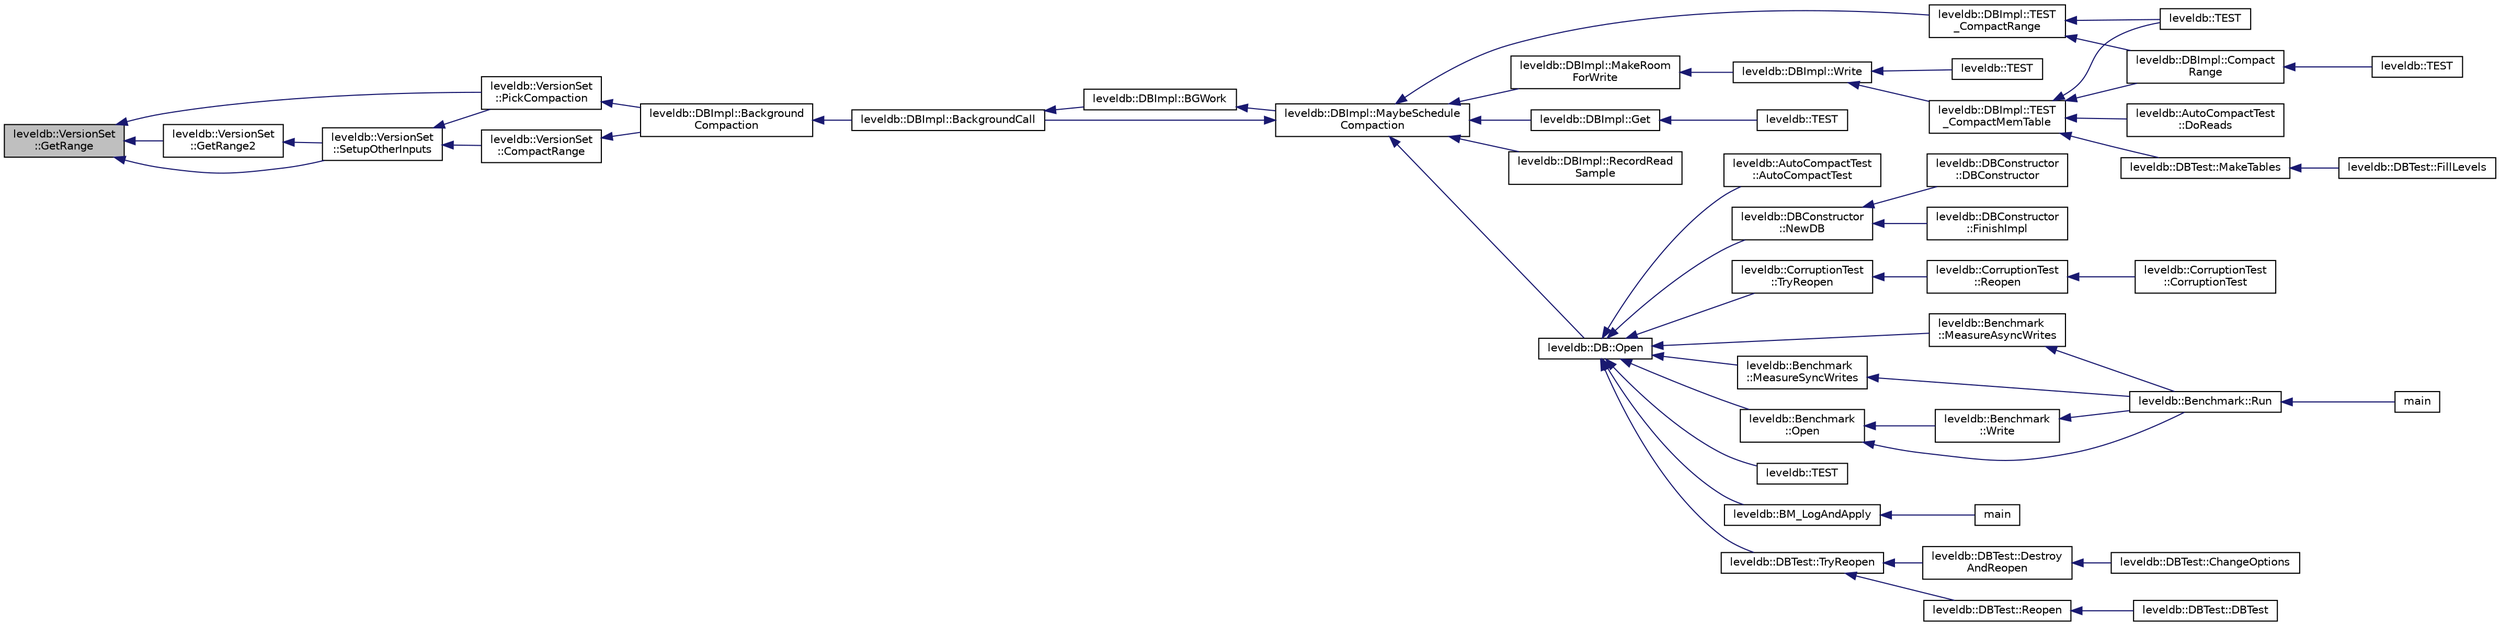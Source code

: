 digraph "leveldb::VersionSet::GetRange"
{
  edge [fontname="Helvetica",fontsize="10",labelfontname="Helvetica",labelfontsize="10"];
  node [fontname="Helvetica",fontsize="10",shape=record];
  rankdir="LR";
  Node1 [label="leveldb::VersionSet\l::GetRange",height=0.2,width=0.4,color="black", fillcolor="grey75", style="filled" fontcolor="black"];
  Node1 -> Node2 [dir="back",color="midnightblue",fontsize="10",style="solid"];
  Node2 [label="leveldb::VersionSet\l::GetRange2",height=0.2,width=0.4,color="black", fillcolor="white", style="filled",URL="$classleveldb_1_1_version_set.html#a558c8e10dd7c19c0354cf2721560840b"];
  Node2 -> Node3 [dir="back",color="midnightblue",fontsize="10",style="solid"];
  Node3 [label="leveldb::VersionSet\l::SetupOtherInputs",height=0.2,width=0.4,color="black", fillcolor="white", style="filled",URL="$classleveldb_1_1_version_set.html#aa9230d35e8bf13fc2f9b30f2a96f5c8a"];
  Node3 -> Node4 [dir="back",color="midnightblue",fontsize="10",style="solid"];
  Node4 [label="leveldb::VersionSet\l::PickCompaction",height=0.2,width=0.4,color="black", fillcolor="white", style="filled",URL="$classleveldb_1_1_version_set.html#a1cdc6a05e0a7df9f29b5bccd485a0219"];
  Node4 -> Node5 [dir="back",color="midnightblue",fontsize="10",style="solid"];
  Node5 [label="leveldb::DBImpl::Background\lCompaction",height=0.2,width=0.4,color="black", fillcolor="white", style="filled",URL="$classleveldb_1_1_d_b_impl.html#af8d8c2abc99da12f82a594b6a7d43e35"];
  Node5 -> Node6 [dir="back",color="midnightblue",fontsize="10",style="solid"];
  Node6 [label="leveldb::DBImpl::BackgroundCall",height=0.2,width=0.4,color="black", fillcolor="white", style="filled",URL="$classleveldb_1_1_d_b_impl.html#a0b9829a3bc7b5a119819c6b04b557ab0"];
  Node6 -> Node7 [dir="back",color="midnightblue",fontsize="10",style="solid"];
  Node7 [label="leveldb::DBImpl::BGWork",height=0.2,width=0.4,color="black", fillcolor="white", style="filled",URL="$classleveldb_1_1_d_b_impl.html#ac5e1a8fcf9852a3b3f9712f135f13fa7"];
  Node7 -> Node8 [dir="back",color="midnightblue",fontsize="10",style="solid"];
  Node8 [label="leveldb::DBImpl::MaybeSchedule\lCompaction",height=0.2,width=0.4,color="black", fillcolor="white", style="filled",URL="$classleveldb_1_1_d_b_impl.html#a91134e3ca9d5c6220dd45f19d461a831"];
  Node8 -> Node9 [dir="back",color="midnightblue",fontsize="10",style="solid"];
  Node9 [label="leveldb::DBImpl::TEST\l_CompactRange",height=0.2,width=0.4,color="black", fillcolor="white", style="filled",URL="$classleveldb_1_1_d_b_impl.html#a63fcb49466b689a534ba77d32cf84f99"];
  Node9 -> Node10 [dir="back",color="midnightblue",fontsize="10",style="solid"];
  Node10 [label="leveldb::TEST",height=0.2,width=0.4,color="black", fillcolor="white", style="filled",URL="$namespaceleveldb.html#a1da99cee14629599882010198aabfa2a"];
  Node9 -> Node11 [dir="back",color="midnightblue",fontsize="10",style="solid"];
  Node11 [label="leveldb::DBImpl::Compact\lRange",height=0.2,width=0.4,color="black", fillcolor="white", style="filled",URL="$classleveldb_1_1_d_b_impl.html#aa6df0739fc0b49380c284347e411b8ed"];
  Node11 -> Node12 [dir="back",color="midnightblue",fontsize="10",style="solid"];
  Node12 [label="leveldb::TEST",height=0.2,width=0.4,color="black", fillcolor="white", style="filled",URL="$namespaceleveldb.html#a2bb2a098a32d42044e6be132020b29b0"];
  Node8 -> Node6 [dir="back",color="midnightblue",fontsize="10",style="solid"];
  Node8 -> Node13 [dir="back",color="midnightblue",fontsize="10",style="solid"];
  Node13 [label="leveldb::DBImpl::Get",height=0.2,width=0.4,color="black", fillcolor="white", style="filled",URL="$classleveldb_1_1_d_b_impl.html#a089964ddcd1f5dc85e73499ae57be508"];
  Node13 -> Node14 [dir="back",color="midnightblue",fontsize="10",style="solid"];
  Node14 [label="leveldb::TEST",height=0.2,width=0.4,color="black", fillcolor="white", style="filled",URL="$namespaceleveldb.html#acc1b0ed2e8e9e4e6b930a1727d9fe0f8"];
  Node8 -> Node15 [dir="back",color="midnightblue",fontsize="10",style="solid"];
  Node15 [label="leveldb::DBImpl::RecordRead\lSample",height=0.2,width=0.4,color="black", fillcolor="white", style="filled",URL="$classleveldb_1_1_d_b_impl.html#a254ae98e3425046c28ed0aa6d78b37d8"];
  Node8 -> Node16 [dir="back",color="midnightblue",fontsize="10",style="solid"];
  Node16 [label="leveldb::DBImpl::MakeRoom\lForWrite",height=0.2,width=0.4,color="black", fillcolor="white", style="filled",URL="$classleveldb_1_1_d_b_impl.html#a9439d7de053315f2f2b59c6382db6f9b"];
  Node16 -> Node17 [dir="back",color="midnightblue",fontsize="10",style="solid"];
  Node17 [label="leveldb::DBImpl::Write",height=0.2,width=0.4,color="black", fillcolor="white", style="filled",URL="$classleveldb_1_1_d_b_impl.html#ac0d0b472717099d6a02ad9dace4e8ef4"];
  Node17 -> Node18 [dir="back",color="midnightblue",fontsize="10",style="solid"];
  Node18 [label="leveldb::TEST",height=0.2,width=0.4,color="black", fillcolor="white", style="filled",URL="$namespaceleveldb.html#a25dbda5a48ec782778d331e4ccb81b6b"];
  Node17 -> Node19 [dir="back",color="midnightblue",fontsize="10",style="solid"];
  Node19 [label="leveldb::DBImpl::TEST\l_CompactMemTable",height=0.2,width=0.4,color="black", fillcolor="white", style="filled",URL="$classleveldb_1_1_d_b_impl.html#a8642703fd1398cd8e3f5f24ee0b9da23"];
  Node19 -> Node20 [dir="back",color="midnightblue",fontsize="10",style="solid"];
  Node20 [label="leveldb::AutoCompactTest\l::DoReads",height=0.2,width=0.4,color="black", fillcolor="white", style="filled",URL="$classleveldb_1_1_auto_compact_test.html#a1d1feea1aef1257e461c35eb5b51fa52"];
  Node19 -> Node10 [dir="back",color="midnightblue",fontsize="10",style="solid"];
  Node19 -> Node11 [dir="back",color="midnightblue",fontsize="10",style="solid"];
  Node19 -> Node21 [dir="back",color="midnightblue",fontsize="10",style="solid"];
  Node21 [label="leveldb::DBTest::MakeTables",height=0.2,width=0.4,color="black", fillcolor="white", style="filled",URL="$classleveldb_1_1_d_b_test.html#ace931478fa5ad2c48a8aa95a344e19fd"];
  Node21 -> Node22 [dir="back",color="midnightblue",fontsize="10",style="solid"];
  Node22 [label="leveldb::DBTest::FillLevels",height=0.2,width=0.4,color="black", fillcolor="white", style="filled",URL="$classleveldb_1_1_d_b_test.html#ac291d06db907f5fee7caf04f44f65493"];
  Node8 -> Node23 [dir="back",color="midnightblue",fontsize="10",style="solid"];
  Node23 [label="leveldb::DB::Open",height=0.2,width=0.4,color="black", fillcolor="white", style="filled",URL="$classleveldb_1_1_d_b.html#ac1da2b48e911287d86f3a3bfa0f851fe"];
  Node23 -> Node24 [dir="back",color="midnightblue",fontsize="10",style="solid"];
  Node24 [label="leveldb::AutoCompactTest\l::AutoCompactTest",height=0.2,width=0.4,color="black", fillcolor="white", style="filled",URL="$classleveldb_1_1_auto_compact_test.html#a31fe0ded855f188fac1650c70849760c"];
  Node23 -> Node25 [dir="back",color="midnightblue",fontsize="10",style="solid"];
  Node25 [label="leveldb::CorruptionTest\l::TryReopen",height=0.2,width=0.4,color="black", fillcolor="white", style="filled",URL="$classleveldb_1_1_corruption_test.html#aaba7c05f06400ef45d1af5cb95f66a57"];
  Node25 -> Node26 [dir="back",color="midnightblue",fontsize="10",style="solid"];
  Node26 [label="leveldb::CorruptionTest\l::Reopen",height=0.2,width=0.4,color="black", fillcolor="white", style="filled",URL="$classleveldb_1_1_corruption_test.html#aa2051faee6b6542d35ebdcf99918a713"];
  Node26 -> Node27 [dir="back",color="midnightblue",fontsize="10",style="solid"];
  Node27 [label="leveldb::CorruptionTest\l::CorruptionTest",height=0.2,width=0.4,color="black", fillcolor="white", style="filled",URL="$classleveldb_1_1_corruption_test.html#a9940767db260b1e4e60b8bcedc50217c"];
  Node23 -> Node28 [dir="back",color="midnightblue",fontsize="10",style="solid"];
  Node28 [label="leveldb::Benchmark\l::Open",height=0.2,width=0.4,color="black", fillcolor="white", style="filled",URL="$classleveldb_1_1_benchmark.html#a89a3b0da75e6cd2ffb879358e5dd82a6"];
  Node28 -> Node29 [dir="back",color="midnightblue",fontsize="10",style="solid"];
  Node29 [label="leveldb::Benchmark::Run",height=0.2,width=0.4,color="black", fillcolor="white", style="filled",URL="$classleveldb_1_1_benchmark.html#a2f262afa0c7d10fcf531fe9657fba490"];
  Node29 -> Node30 [dir="back",color="midnightblue",fontsize="10",style="solid"];
  Node30 [label="main",height=0.2,width=0.4,color="black", fillcolor="white", style="filled",URL="$db__bench_8cc.html#a3c04138a5bfe5d72780bb7e82a18e627"];
  Node28 -> Node31 [dir="back",color="midnightblue",fontsize="10",style="solid"];
  Node31 [label="leveldb::Benchmark\l::Write",height=0.2,width=0.4,color="black", fillcolor="white", style="filled",URL="$classleveldb_1_1_benchmark.html#a86876b2882d9015610330e69acfdff0d"];
  Node31 -> Node29 [dir="back",color="midnightblue",fontsize="10",style="solid"];
  Node23 -> Node32 [dir="back",color="midnightblue",fontsize="10",style="solid"];
  Node32 [label="leveldb::Benchmark\l::MeasureAsyncWrites",height=0.2,width=0.4,color="black", fillcolor="white", style="filled",URL="$classleveldb_1_1_benchmark.html#a93f93835e288185005d25cf08037bed9"];
  Node32 -> Node29 [dir="back",color="midnightblue",fontsize="10",style="solid"];
  Node23 -> Node33 [dir="back",color="midnightblue",fontsize="10",style="solid"];
  Node33 [label="leveldb::Benchmark\l::MeasureSyncWrites",height=0.2,width=0.4,color="black", fillcolor="white", style="filled",URL="$classleveldb_1_1_benchmark.html#ac7b13fb940cff41f5acc5dc99d93d36c"];
  Node33 -> Node29 [dir="back",color="midnightblue",fontsize="10",style="solid"];
  Node23 -> Node34 [dir="back",color="midnightblue",fontsize="10",style="solid"];
  Node34 [label="leveldb::DBTest::TryReopen",height=0.2,width=0.4,color="black", fillcolor="white", style="filled",URL="$classleveldb_1_1_d_b_test.html#aee588b2d13db6be2a651a8fabeac5c79"];
  Node34 -> Node35 [dir="back",color="midnightblue",fontsize="10",style="solid"];
  Node35 [label="leveldb::DBTest::Reopen",height=0.2,width=0.4,color="black", fillcolor="white", style="filled",URL="$classleveldb_1_1_d_b_test.html#a38170a082cbc71fb446408ff5634c797"];
  Node35 -> Node36 [dir="back",color="midnightblue",fontsize="10",style="solid"];
  Node36 [label="leveldb::DBTest::DBTest",height=0.2,width=0.4,color="black", fillcolor="white", style="filled",URL="$classleveldb_1_1_d_b_test.html#afc6fc9512e900de6ee10c5db15b22930"];
  Node34 -> Node37 [dir="back",color="midnightblue",fontsize="10",style="solid"];
  Node37 [label="leveldb::DBTest::Destroy\lAndReopen",height=0.2,width=0.4,color="black", fillcolor="white", style="filled",URL="$classleveldb_1_1_d_b_test.html#ab798a43e7feab6dddc8fa1eb7a5f61f6"];
  Node37 -> Node38 [dir="back",color="midnightblue",fontsize="10",style="solid"];
  Node38 [label="leveldb::DBTest::ChangeOptions",height=0.2,width=0.4,color="black", fillcolor="white", style="filled",URL="$classleveldb_1_1_d_b_test.html#a587534fe403016f15cf1997ef7a40836"];
  Node23 -> Node39 [dir="back",color="midnightblue",fontsize="10",style="solid"];
  Node39 [label="leveldb::TEST",height=0.2,width=0.4,color="black", fillcolor="white", style="filled",URL="$namespaceleveldb.html#a88d6fdcb16ed4edc65da40f383e6f23b"];
  Node23 -> Node40 [dir="back",color="midnightblue",fontsize="10",style="solid"];
  Node40 [label="leveldb::BM_LogAndApply",height=0.2,width=0.4,color="black", fillcolor="white", style="filled",URL="$namespaceleveldb.html#af9cf6ec167c9b6f25fd050ab6fb67a90"];
  Node40 -> Node41 [dir="back",color="midnightblue",fontsize="10",style="solid"];
  Node41 [label="main",height=0.2,width=0.4,color="black", fillcolor="white", style="filled",URL="$db__test_8cc.html#a3c04138a5bfe5d72780bb7e82a18e627"];
  Node23 -> Node42 [dir="back",color="midnightblue",fontsize="10",style="solid"];
  Node42 [label="leveldb::DBConstructor\l::NewDB",height=0.2,width=0.4,color="black", fillcolor="white", style="filled",URL="$classleveldb_1_1_d_b_constructor.html#ac48bfe871db8558b57427843465e6c65"];
  Node42 -> Node43 [dir="back",color="midnightblue",fontsize="10",style="solid"];
  Node43 [label="leveldb::DBConstructor\l::DBConstructor",height=0.2,width=0.4,color="black", fillcolor="white", style="filled",URL="$classleveldb_1_1_d_b_constructor.html#ae27ecdd7732629b08c25a63f82dfd4a9"];
  Node42 -> Node44 [dir="back",color="midnightblue",fontsize="10",style="solid"];
  Node44 [label="leveldb::DBConstructor\l::FinishImpl",height=0.2,width=0.4,color="black", fillcolor="white", style="filled",URL="$classleveldb_1_1_d_b_constructor.html#a554d8e348d9135ff72a43a03c647c261"];
  Node3 -> Node45 [dir="back",color="midnightblue",fontsize="10",style="solid"];
  Node45 [label="leveldb::VersionSet\l::CompactRange",height=0.2,width=0.4,color="black", fillcolor="white", style="filled",URL="$classleveldb_1_1_version_set.html#a3a03f9a6c86e861be314cf8e01f33142"];
  Node45 -> Node5 [dir="back",color="midnightblue",fontsize="10",style="solid"];
  Node1 -> Node4 [dir="back",color="midnightblue",fontsize="10",style="solid"];
  Node1 -> Node3 [dir="back",color="midnightblue",fontsize="10",style="solid"];
}
